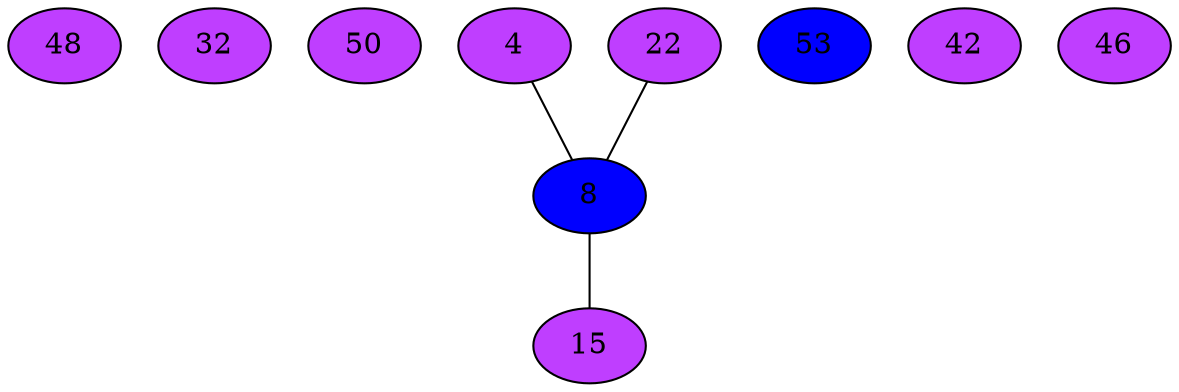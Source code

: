 strict graph {
48[label="48" style=filled fillcolor="darkorchid1"];
32[label="32" style=filled fillcolor="darkorchid1"];
50[label="50" style=filled fillcolor="darkorchid1"];
4[label="4" style=filled fillcolor="darkorchid1"];
4 -- 8
53[label="53" style=filled fillcolor="blue1"];
22[label="22" style=filled fillcolor="darkorchid1"];
22 -- 8
8[label="8" style=filled fillcolor="blue1"];
8 -- 4
8 -- 22
8 -- 15
42[label="42" style=filled fillcolor="darkorchid1"];
46[label="46" style=filled fillcolor="darkorchid1"];
15[label="15" style=filled fillcolor="darkorchid1"];
15 -- 8
}